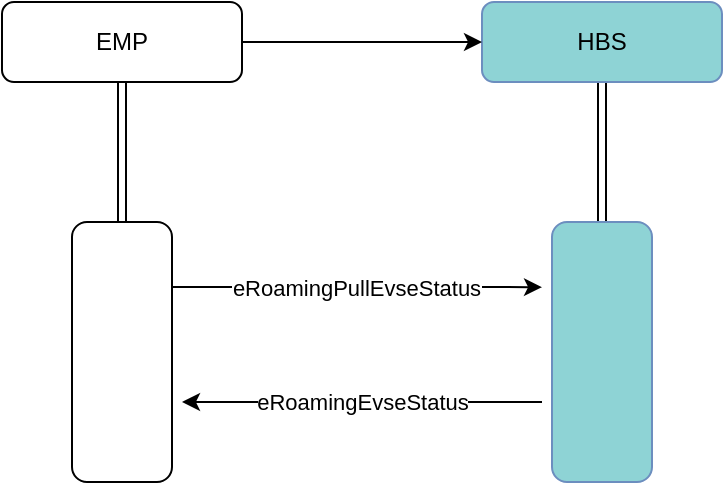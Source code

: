 <mxfile version="22.1.3" type="embed">
  <diagram id="C5RBs43oDa-KdzZeNtuy" name="Page-1">
    <mxGraphModel dx="311" dy="186" grid="1" gridSize="10" guides="1" tooltips="1" connect="1" arrows="1" fold="1" page="1" pageScale="1" pageWidth="827" pageHeight="1169" math="0" shadow="0">
      <root>
        <mxCell id="WIyWlLk6GJQsqaUBKTNV-0" />
        <mxCell id="WIyWlLk6GJQsqaUBKTNV-1" parent="WIyWlLk6GJQsqaUBKTNV-0" />
        <mxCell id="mqhsIlJsJIQ-4BBumhuW-1" value="" style="edgeStyle=orthogonalEdgeStyle;rounded=0;orthogonalLoop=1;jettySize=auto;html=1;shape=link;strokeColor=default;" parent="WIyWlLk6GJQsqaUBKTNV-1" source="WIyWlLk6GJQsqaUBKTNV-3" target="mqhsIlJsJIQ-4BBumhuW-0" edge="1">
          <mxGeometry relative="1" as="geometry" />
        </mxCell>
        <mxCell id="WIyWlLk6GJQsqaUBKTNV-3" value="HBS" style="rounded=1;whiteSpace=wrap;html=1;fontSize=12;glass=0;strokeWidth=1;shadow=0;fillColor=#8ed3d5;strokeColor=#6c8ebf;" parent="WIyWlLk6GJQsqaUBKTNV-1" vertex="1">
          <mxGeometry x="440" y="40" width="120" height="40" as="geometry" />
        </mxCell>
        <mxCell id="mqhsIlJsJIQ-4BBumhuW-3" value="" style="edgeStyle=orthogonalEdgeStyle;rounded=0;orthogonalLoop=1;jettySize=auto;html=1;shape=link;" parent="WIyWlLk6GJQsqaUBKTNV-1" source="GL9R_cz36WKqp-rHEN6m-36" target="mqhsIlJsJIQ-4BBumhuW-2" edge="1">
          <mxGeometry relative="1" as="geometry" />
        </mxCell>
        <mxCell id="GL9R_cz36WKqp-rHEN6m-36" value="EMP" style="rounded=1;whiteSpace=wrap;html=1;fontSize=12;glass=0;strokeWidth=1;shadow=0;" parent="WIyWlLk6GJQsqaUBKTNV-1" vertex="1">
          <mxGeometry x="200" y="40" width="120" height="40" as="geometry" />
        </mxCell>
        <mxCell id="GL9R_cz36WKqp-rHEN6m-37" style="edgeStyle=orthogonalEdgeStyle;rounded=0;orthogonalLoop=1;jettySize=auto;html=1;entryX=0;entryY=0.5;entryDx=0;entryDy=0;" parent="WIyWlLk6GJQsqaUBKTNV-1" source="GL9R_cz36WKqp-rHEN6m-36" target="WIyWlLk6GJQsqaUBKTNV-3" edge="1">
          <mxGeometry relative="1" as="geometry" />
        </mxCell>
        <mxCell id="mqhsIlJsJIQ-4BBumhuW-0" value="" style="rounded=1;whiteSpace=wrap;html=1;glass=0;strokeWidth=1;shadow=0;fillColor=#8ed3d5;strokeColor=#6c8ebf;" parent="WIyWlLk6GJQsqaUBKTNV-1" vertex="1">
          <mxGeometry x="475" y="150" width="50" height="130" as="geometry" />
        </mxCell>
        <mxCell id="mqhsIlJsJIQ-4BBumhuW-5" value="eRoamingPullEvseStatus" style="edgeStyle=orthogonalEdgeStyle;rounded=0;orthogonalLoop=1;jettySize=auto;html=1;exitX=1;exitY=0.25;exitDx=0;exitDy=0;" parent="WIyWlLk6GJQsqaUBKTNV-1" source="mqhsIlJsJIQ-4BBumhuW-2" edge="1">
          <mxGeometry relative="1" as="geometry">
            <mxPoint x="470" y="182.571" as="targetPoint" />
          </mxGeometry>
        </mxCell>
        <mxCell id="mqhsIlJsJIQ-4BBumhuW-2" value="" style="rounded=1;whiteSpace=wrap;html=1;glass=0;strokeWidth=1;shadow=0;" parent="WIyWlLk6GJQsqaUBKTNV-1" vertex="1">
          <mxGeometry x="235" y="150" width="50" height="130" as="geometry" />
        </mxCell>
        <mxCell id="mqhsIlJsJIQ-4BBumhuW-7" value="eRoamingEvseStatus" style="edgeStyle=orthogonalEdgeStyle;rounded=0;orthogonalLoop=1;jettySize=auto;html=1;" parent="WIyWlLk6GJQsqaUBKTNV-1" edge="1">
          <mxGeometry relative="1" as="geometry">
            <mxPoint x="290" y="240" as="targetPoint" />
            <mxPoint x="470" y="240" as="sourcePoint" />
            <mxPoint as="offset" />
          </mxGeometry>
        </mxCell>
      </root>
    </mxGraphModel>
  </diagram>
</mxfile>
